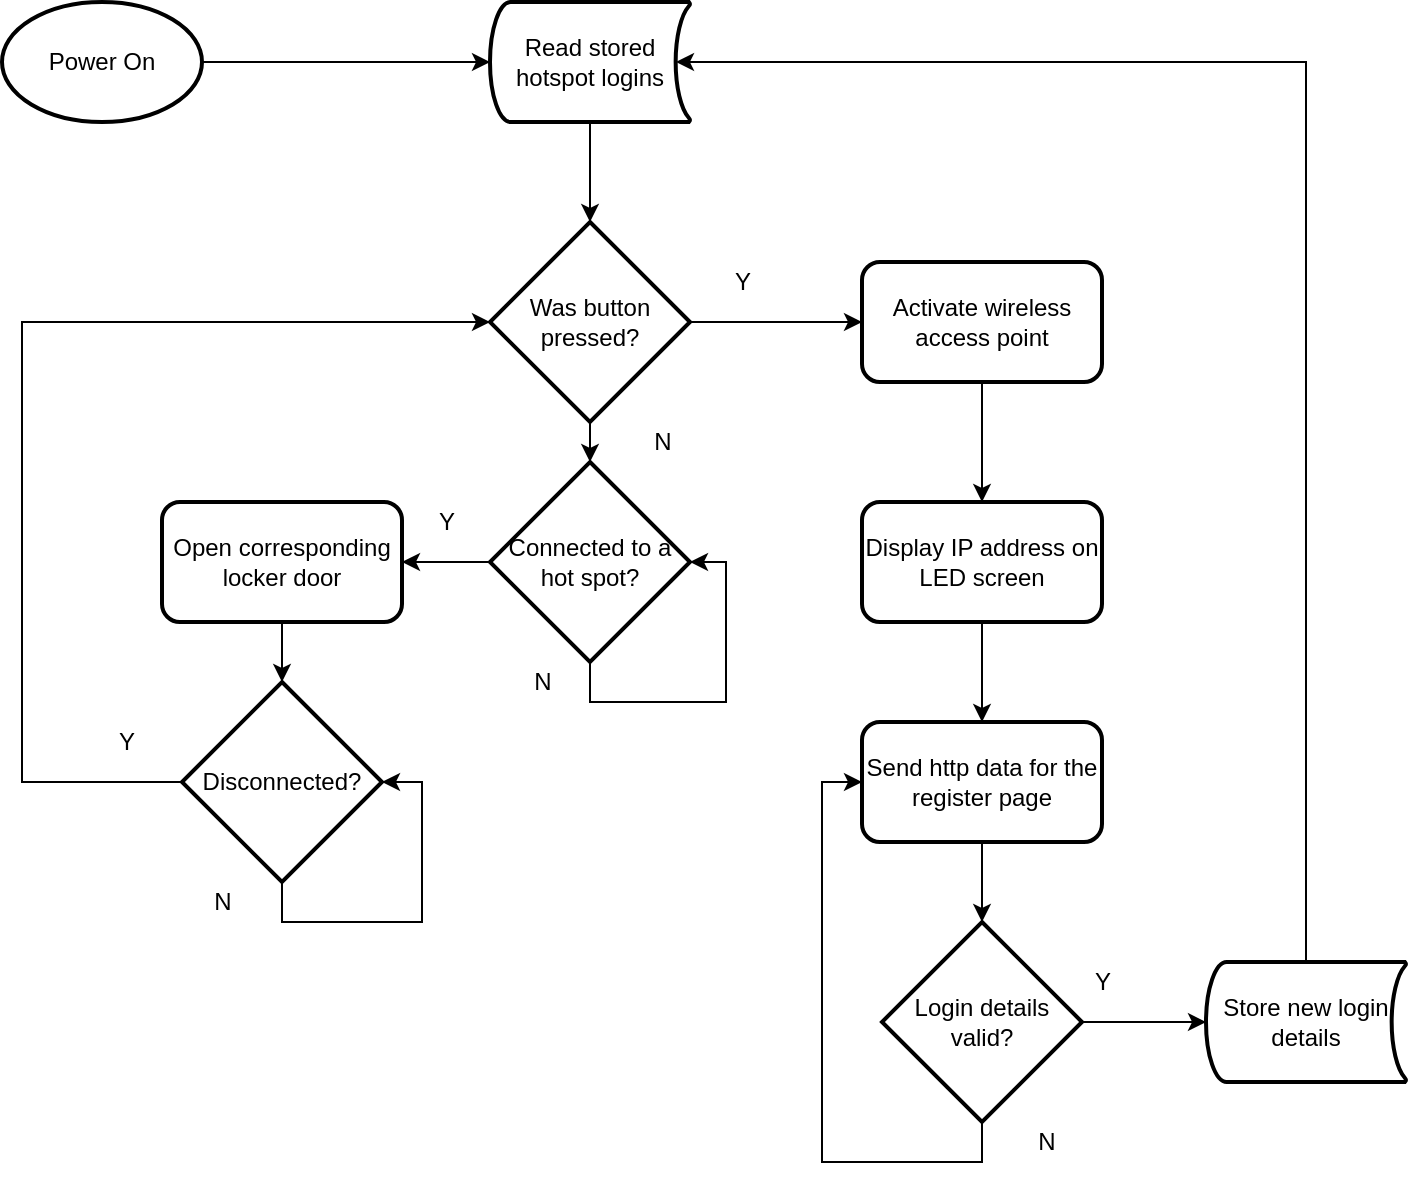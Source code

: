 <mxfile version="16.6.4" type="github">
  <diagram id="4E24AEKKJo9X1RUuHeJ6" name="Page-1">
    <mxGraphModel dx="737" dy="791" grid="1" gridSize="10" guides="1" tooltips="1" connect="1" arrows="1" fold="1" page="1" pageScale="1" pageWidth="827" pageHeight="1169" math="0" shadow="0">
      <root>
        <mxCell id="0" />
        <mxCell id="1" parent="0" />
        <mxCell id="fvn75QFiFINqW9kmfa9t-45" value="" style="edgeStyle=orthogonalEdgeStyle;rounded=0;orthogonalLoop=1;jettySize=auto;html=1;" edge="1" parent="1" source="fvn75QFiFINqW9kmfa9t-9" target="fvn75QFiFINqW9kmfa9t-38">
          <mxGeometry relative="1" as="geometry" />
        </mxCell>
        <mxCell id="fvn75QFiFINqW9kmfa9t-9" value="&lt;div&gt;Connected to a hot spot?&lt;/div&gt;" style="strokeWidth=2;html=1;shape=mxgraph.flowchart.decision;whiteSpace=wrap;" vertex="1" parent="1">
          <mxGeometry x="322" y="270" width="100" height="100" as="geometry" />
        </mxCell>
        <mxCell id="fvn75QFiFINqW9kmfa9t-44" style="edgeStyle=orthogonalEdgeStyle;rounded=0;orthogonalLoop=1;jettySize=auto;html=1;exitX=1;exitY=0.5;exitDx=0;exitDy=0;exitPerimeter=0;entryX=0;entryY=0.5;entryDx=0;entryDy=0;entryPerimeter=0;" edge="1" parent="1" source="fvn75QFiFINqW9kmfa9t-11" target="fvn75QFiFINqW9kmfa9t-12">
          <mxGeometry relative="1" as="geometry" />
        </mxCell>
        <mxCell id="fvn75QFiFINqW9kmfa9t-11" value="Power On" style="strokeWidth=2;html=1;shape=mxgraph.flowchart.start_1;whiteSpace=wrap;" vertex="1" parent="1">
          <mxGeometry x="78" y="40" width="100" height="60" as="geometry" />
        </mxCell>
        <mxCell id="fvn75QFiFINqW9kmfa9t-16" style="edgeStyle=orthogonalEdgeStyle;rounded=0;orthogonalLoop=1;jettySize=auto;html=1;exitX=0.5;exitY=1;exitDx=0;exitDy=0;exitPerimeter=0;entryX=0.5;entryY=0;entryDx=0;entryDy=0;entryPerimeter=0;" edge="1" parent="1" source="fvn75QFiFINqW9kmfa9t-12" target="fvn75QFiFINqW9kmfa9t-15">
          <mxGeometry relative="1" as="geometry" />
        </mxCell>
        <mxCell id="fvn75QFiFINqW9kmfa9t-12" value="Read stored hotspot logins" style="strokeWidth=2;html=1;shape=mxgraph.flowchart.stored_data;whiteSpace=wrap;" vertex="1" parent="1">
          <mxGeometry x="322" y="40" width="100" height="60" as="geometry" />
        </mxCell>
        <mxCell id="fvn75QFiFINqW9kmfa9t-17" value="" style="edgeStyle=orthogonalEdgeStyle;rounded=0;orthogonalLoop=1;jettySize=auto;html=1;" edge="1" parent="1" source="fvn75QFiFINqW9kmfa9t-15" target="fvn75QFiFINqW9kmfa9t-9">
          <mxGeometry relative="1" as="geometry" />
        </mxCell>
        <mxCell id="fvn75QFiFINqW9kmfa9t-53" value="" style="edgeStyle=orthogonalEdgeStyle;rounded=0;orthogonalLoop=1;jettySize=auto;html=1;" edge="1" parent="1" source="fvn75QFiFINqW9kmfa9t-15" target="fvn75QFiFINqW9kmfa9t-23">
          <mxGeometry relative="1" as="geometry" />
        </mxCell>
        <mxCell id="fvn75QFiFINqW9kmfa9t-15" value="Was button pressed?" style="strokeWidth=2;html=1;shape=mxgraph.flowchart.decision;whiteSpace=wrap;" vertex="1" parent="1">
          <mxGeometry x="322" y="150" width="100" height="100" as="geometry" />
        </mxCell>
        <mxCell id="fvn75QFiFINqW9kmfa9t-26" value="" style="edgeStyle=orthogonalEdgeStyle;rounded=0;orthogonalLoop=1;jettySize=auto;html=1;" edge="1" parent="1" source="fvn75QFiFINqW9kmfa9t-23" target="fvn75QFiFINqW9kmfa9t-25">
          <mxGeometry relative="1" as="geometry" />
        </mxCell>
        <mxCell id="fvn75QFiFINqW9kmfa9t-23" value="&lt;div&gt;Activate wireless access point&lt;/div&gt;" style="rounded=1;whiteSpace=wrap;html=1;strokeWidth=2;" vertex="1" parent="1">
          <mxGeometry x="508" y="170" width="120" height="60" as="geometry" />
        </mxCell>
        <mxCell id="fvn75QFiFINqW9kmfa9t-28" value="" style="edgeStyle=orthogonalEdgeStyle;rounded=0;orthogonalLoop=1;jettySize=auto;html=1;" edge="1" parent="1" source="fvn75QFiFINqW9kmfa9t-25" target="fvn75QFiFINqW9kmfa9t-27">
          <mxGeometry relative="1" as="geometry" />
        </mxCell>
        <mxCell id="fvn75QFiFINqW9kmfa9t-25" value="Display IP address on LED screen" style="rounded=1;whiteSpace=wrap;html=1;strokeWidth=2;" vertex="1" parent="1">
          <mxGeometry x="508" y="290" width="120" height="60" as="geometry" />
        </mxCell>
        <mxCell id="fvn75QFiFINqW9kmfa9t-34" value="" style="edgeStyle=orthogonalEdgeStyle;rounded=0;orthogonalLoop=1;jettySize=auto;html=1;" edge="1" parent="1" source="fvn75QFiFINqW9kmfa9t-27" target="fvn75QFiFINqW9kmfa9t-33">
          <mxGeometry relative="1" as="geometry" />
        </mxCell>
        <mxCell id="fvn75QFiFINqW9kmfa9t-27" value="Send http data for the register page" style="rounded=1;whiteSpace=wrap;html=1;strokeWidth=2;" vertex="1" parent="1">
          <mxGeometry x="508" y="400" width="120" height="60" as="geometry" />
        </mxCell>
        <mxCell id="fvn75QFiFINqW9kmfa9t-57" value="" style="edgeStyle=orthogonalEdgeStyle;rounded=0;orthogonalLoop=1;jettySize=auto;html=1;" edge="1" parent="1" source="fvn75QFiFINqW9kmfa9t-33" target="fvn75QFiFINqW9kmfa9t-35">
          <mxGeometry relative="1" as="geometry" />
        </mxCell>
        <mxCell id="fvn75QFiFINqW9kmfa9t-65" style="edgeStyle=orthogonalEdgeStyle;rounded=0;orthogonalLoop=1;jettySize=auto;html=1;exitX=0.5;exitY=1;exitDx=0;exitDy=0;exitPerimeter=0;entryX=0;entryY=0.5;entryDx=0;entryDy=0;" edge="1" parent="1" source="fvn75QFiFINqW9kmfa9t-33" target="fvn75QFiFINqW9kmfa9t-27">
          <mxGeometry relative="1" as="geometry" />
        </mxCell>
        <mxCell id="fvn75QFiFINqW9kmfa9t-33" value="Login details valid?" style="strokeWidth=2;html=1;shape=mxgraph.flowchart.decision;whiteSpace=wrap;" vertex="1" parent="1">
          <mxGeometry x="518" y="500" width="100" height="100" as="geometry" />
        </mxCell>
        <mxCell id="fvn75QFiFINqW9kmfa9t-58" style="edgeStyle=orthogonalEdgeStyle;rounded=0;orthogonalLoop=1;jettySize=auto;html=1;exitX=0.5;exitY=0;exitDx=0;exitDy=0;exitPerimeter=0;entryX=0.93;entryY=0.5;entryDx=0;entryDy=0;entryPerimeter=0;" edge="1" parent="1" source="fvn75QFiFINqW9kmfa9t-35" target="fvn75QFiFINqW9kmfa9t-12">
          <mxGeometry relative="1" as="geometry">
            <Array as="points">
              <mxPoint x="730" y="70" />
            </Array>
          </mxGeometry>
        </mxCell>
        <mxCell id="fvn75QFiFINqW9kmfa9t-35" value="Store new login details" style="strokeWidth=2;html=1;shape=mxgraph.flowchart.stored_data;whiteSpace=wrap;" vertex="1" parent="1">
          <mxGeometry x="680" y="520" width="100" height="60" as="geometry" />
        </mxCell>
        <mxCell id="fvn75QFiFINqW9kmfa9t-41" style="edgeStyle=orthogonalEdgeStyle;rounded=0;orthogonalLoop=1;jettySize=auto;html=1;exitX=0.5;exitY=1;exitDx=0;exitDy=0;" edge="1" parent="1" source="fvn75QFiFINqW9kmfa9t-38" target="fvn75QFiFINqW9kmfa9t-40">
          <mxGeometry relative="1" as="geometry" />
        </mxCell>
        <mxCell id="fvn75QFiFINqW9kmfa9t-38" value="Open corresponding locker door" style="rounded=1;whiteSpace=wrap;html=1;strokeWidth=2;" vertex="1" parent="1">
          <mxGeometry x="158" y="290" width="120" height="60" as="geometry" />
        </mxCell>
        <mxCell id="fvn75QFiFINqW9kmfa9t-43" style="edgeStyle=orthogonalEdgeStyle;rounded=0;orthogonalLoop=1;jettySize=auto;html=1;exitX=0;exitY=0.5;exitDx=0;exitDy=0;exitPerimeter=0;entryX=0;entryY=0.5;entryDx=0;entryDy=0;entryPerimeter=0;" edge="1" parent="1" source="fvn75QFiFINqW9kmfa9t-40" target="fvn75QFiFINqW9kmfa9t-15">
          <mxGeometry relative="1" as="geometry">
            <mxPoint x="318" y="200" as="targetPoint" />
            <Array as="points">
              <mxPoint x="88" y="430" />
              <mxPoint x="88" y="200" />
            </Array>
          </mxGeometry>
        </mxCell>
        <mxCell id="fvn75QFiFINqW9kmfa9t-40" value="&lt;div&gt;Disconnected?&lt;/div&gt;" style="strokeWidth=2;html=1;shape=mxgraph.flowchart.decision;whiteSpace=wrap;" vertex="1" parent="1">
          <mxGeometry x="168" y="380" width="100" height="100" as="geometry" />
        </mxCell>
        <mxCell id="fvn75QFiFINqW9kmfa9t-46" style="edgeStyle=orthogonalEdgeStyle;rounded=0;orthogonalLoop=1;jettySize=auto;html=1;exitX=0.5;exitY=1;exitDx=0;exitDy=0;exitPerimeter=0;entryX=1;entryY=0.5;entryDx=0;entryDy=0;entryPerimeter=0;" edge="1" parent="1" source="fvn75QFiFINqW9kmfa9t-9" target="fvn75QFiFINqW9kmfa9t-9">
          <mxGeometry relative="1" as="geometry">
            <Array as="points">
              <mxPoint x="372" y="390" />
              <mxPoint x="440" y="390" />
              <mxPoint x="440" y="320" />
            </Array>
          </mxGeometry>
        </mxCell>
        <mxCell id="fvn75QFiFINqW9kmfa9t-50" value="N" style="text;html=1;align=center;verticalAlign=middle;resizable=0;points=[];autosize=1;strokeColor=none;fillColor=none;" vertex="1" parent="1">
          <mxGeometry x="398" y="250" width="20" height="20" as="geometry" />
        </mxCell>
        <mxCell id="fvn75QFiFINqW9kmfa9t-54" value="Y" style="text;html=1;align=center;verticalAlign=middle;resizable=0;points=[];autosize=1;strokeColor=none;fillColor=none;" vertex="1" parent="1">
          <mxGeometry x="438" y="170" width="20" height="20" as="geometry" />
        </mxCell>
        <mxCell id="fvn75QFiFINqW9kmfa9t-55" value="N" style="text;html=1;align=center;verticalAlign=middle;resizable=0;points=[];autosize=1;strokeColor=none;fillColor=none;" vertex="1" parent="1">
          <mxGeometry x="338" y="370" width="20" height="20" as="geometry" />
        </mxCell>
        <mxCell id="fvn75QFiFINqW9kmfa9t-56" value="Y" style="text;html=1;align=center;verticalAlign=middle;resizable=0;points=[];autosize=1;strokeColor=none;fillColor=none;" vertex="1" parent="1">
          <mxGeometry x="130" y="400" width="20" height="20" as="geometry" />
        </mxCell>
        <mxCell id="fvn75QFiFINqW9kmfa9t-59" value="Y" style="text;html=1;align=center;verticalAlign=middle;resizable=0;points=[];autosize=1;strokeColor=none;fillColor=none;" vertex="1" parent="1">
          <mxGeometry x="290" y="290" width="20" height="20" as="geometry" />
        </mxCell>
        <mxCell id="fvn75QFiFINqW9kmfa9t-60" style="edgeStyle=orthogonalEdgeStyle;rounded=0;orthogonalLoop=1;jettySize=auto;html=1;exitX=0.5;exitY=1;exitDx=0;exitDy=0;exitPerimeter=0;entryX=1;entryY=0.5;entryDx=0;entryDy=0;entryPerimeter=0;" edge="1" parent="1" source="fvn75QFiFINqW9kmfa9t-40" target="fvn75QFiFINqW9kmfa9t-40">
          <mxGeometry relative="1" as="geometry" />
        </mxCell>
        <mxCell id="fvn75QFiFINqW9kmfa9t-61" value="N" style="text;html=1;align=center;verticalAlign=middle;resizable=0;points=[];autosize=1;strokeColor=none;fillColor=none;" vertex="1" parent="1">
          <mxGeometry x="178" y="480" width="20" height="20" as="geometry" />
        </mxCell>
        <mxCell id="fvn75QFiFINqW9kmfa9t-63" value="N" style="text;html=1;align=center;verticalAlign=middle;resizable=0;points=[];autosize=1;strokeColor=none;fillColor=none;" vertex="1" parent="1">
          <mxGeometry x="590" y="600" width="20" height="20" as="geometry" />
        </mxCell>
        <mxCell id="fvn75QFiFINqW9kmfa9t-64" value="Y" style="text;html=1;align=center;verticalAlign=middle;resizable=0;points=[];autosize=1;strokeColor=none;fillColor=none;" vertex="1" parent="1">
          <mxGeometry x="618" y="520" width="20" height="20" as="geometry" />
        </mxCell>
      </root>
    </mxGraphModel>
  </diagram>
</mxfile>
